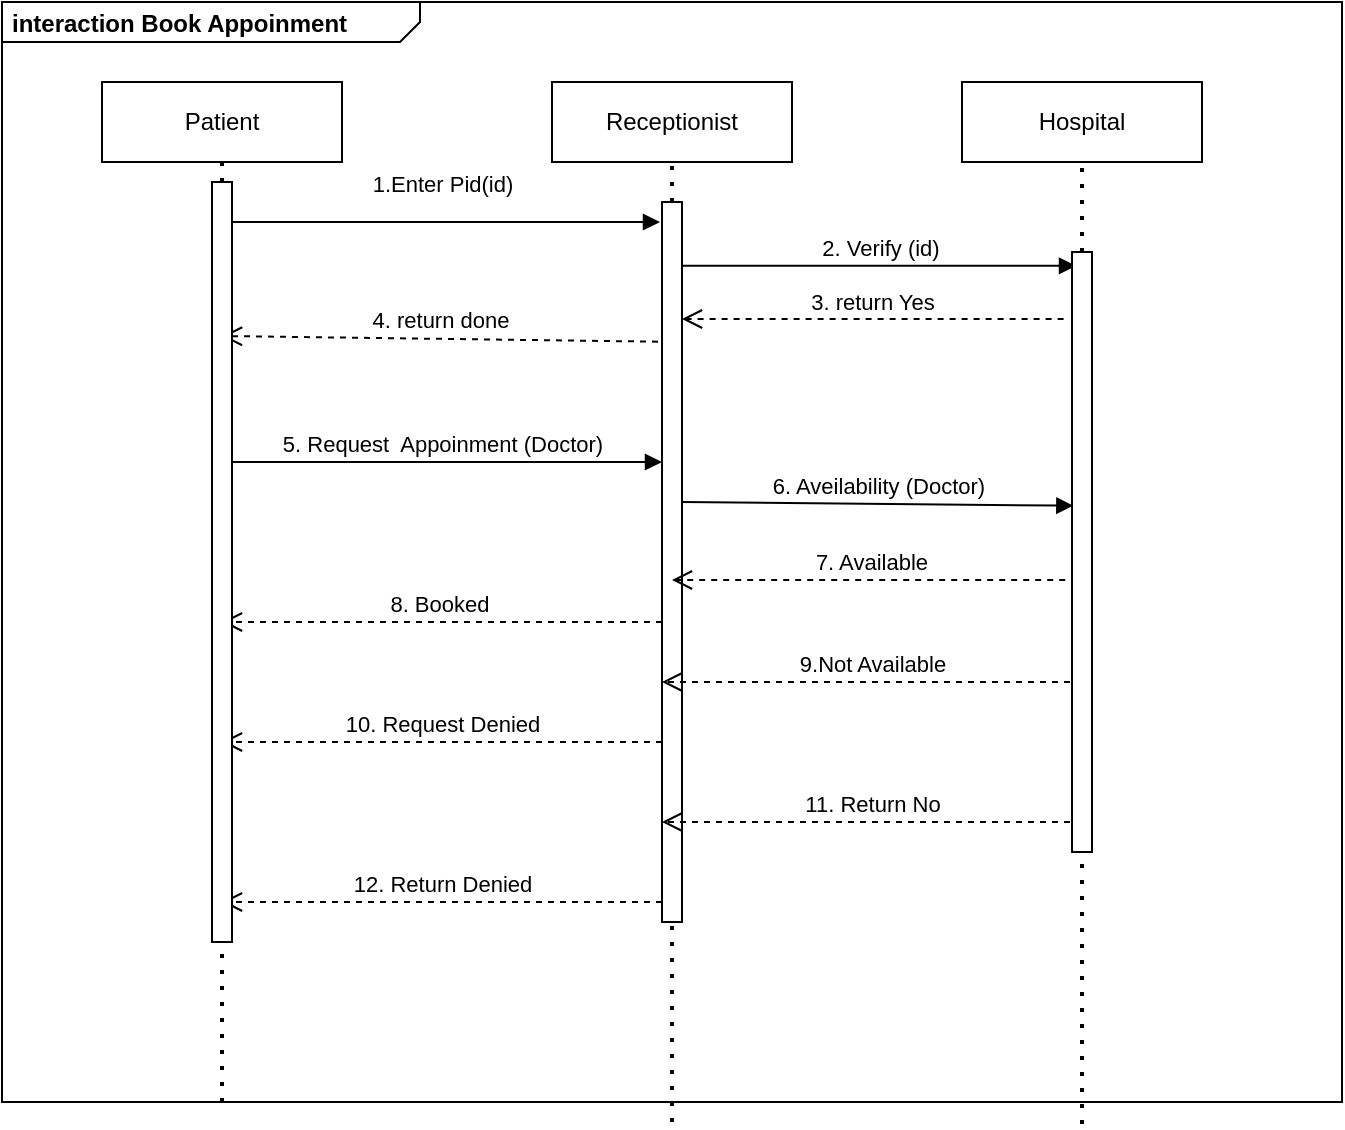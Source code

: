 <mxfile version="13.9.9" type="device"><diagram id="ErDpSiyMXOrApGhHNBfl" name="Page-1"><mxGraphModel dx="852" dy="1594" grid="1" gridSize="10" guides="1" tooltips="1" connect="1" arrows="1" fold="1" page="1" pageScale="1" pageWidth="850" pageHeight="1100" math="0" shadow="0"><root><mxCell id="0"/><mxCell id="1" parent="0"/><mxCell id="p2AH0NWXigGVfppXBudp-5" value="&lt;p style=&quot;margin: 0px ; margin-top: 4px ; margin-left: 5px ; text-align: left&quot;&gt;&lt;b&gt;interaction Book Appoinment&amp;nbsp;&lt;/b&gt;&lt;/p&gt;" style="html=1;shape=mxgraph.sysml.package;overflow=fill;labelX=209.2;align=left;spacingLeft=5;verticalAlign=top;spacingTop=-3;" parent="1" vertex="1"><mxGeometry x="90" y="-90" width="670" height="550" as="geometry"/></mxCell><mxCell id="p2AH0NWXigGVfppXBudp-6" value="Patient" style="rounded=0;whiteSpace=wrap;html=1;" parent="1" vertex="1"><mxGeometry x="140" y="-50" width="120" height="40" as="geometry"/></mxCell><mxCell id="p2AH0NWXigGVfppXBudp-7" value="Hospital" style="rounded=0;whiteSpace=wrap;html=1;" parent="1" vertex="1"><mxGeometry x="570" y="-50" width="120" height="40" as="geometry"/></mxCell><mxCell id="p2AH0NWXigGVfppXBudp-8" value="Receptionist" style="rounded=0;whiteSpace=wrap;html=1;" parent="1" vertex="1"><mxGeometry x="365" y="-50" width="120" height="40" as="geometry"/></mxCell><mxCell id="p2AH0NWXigGVfppXBudp-11" value="" style="endArrow=none;dashed=1;html=1;dashPattern=1 3;strokeWidth=2;entryX=0.5;entryY=1;entryDx=0;entryDy=0;" parent="1" source="fFeXgZIQacXwoWHzA6tJ-6" target="p2AH0NWXigGVfppXBudp-7" edge="1"><mxGeometry width="50" height="50" relative="1" as="geometry"><mxPoint x="630" y="155" as="sourcePoint"/><mxPoint x="550" y="100" as="targetPoint"/></mxGeometry></mxCell><mxCell id="p2AH0NWXigGVfppXBudp-12" value="" style="endArrow=none;dashed=1;html=1;dashPattern=1 3;strokeWidth=2;entryX=0.5;entryY=1;entryDx=0;entryDy=0;" parent="1" source="p2AH0NWXigGVfppXBudp-14" target="p2AH0NWXigGVfppXBudp-8" edge="1"><mxGeometry width="50" height="50" relative="1" as="geometry"><mxPoint x="425" y="470" as="sourcePoint"/><mxPoint x="550" y="190" as="targetPoint"/></mxGeometry></mxCell><mxCell id="p2AH0NWXigGVfppXBudp-13" value="" style="endArrow=none;dashed=1;html=1;dashPattern=1 3;strokeWidth=2;entryX=0.5;entryY=1;entryDx=0;entryDy=0;" parent="1" target="p2AH0NWXigGVfppXBudp-6" edge="1" source="fFeXgZIQacXwoWHzA6tJ-2"><mxGeometry width="50" height="50" relative="1" as="geometry"><mxPoint x="200" y="460" as="sourcePoint"/><mxPoint x="550" y="190" as="targetPoint"/></mxGeometry></mxCell><mxCell id="p2AH0NWXigGVfppXBudp-15" value="1.Enter Pid(id)" style="html=1;verticalAlign=bottom;endArrow=block;" parent="1" edge="1"><mxGeometry y="10" relative="1" as="geometry"><mxPoint x="200" y="20" as="sourcePoint"/><mxPoint as="offset"/><mxPoint x="419" y="20" as="targetPoint"/></mxGeometry></mxCell><mxCell id="p2AH0NWXigGVfppXBudp-16" value="4. return done" style="html=1;verticalAlign=bottom;endArrow=open;dashed=1;endSize=8;exitX=-0.2;exitY=0.194;exitDx=0;exitDy=0;exitPerimeter=0;" parent="1" source="p2AH0NWXigGVfppXBudp-14" edge="1"><mxGeometry relative="1" as="geometry"><mxPoint x="200" y="77" as="targetPoint"/></mxGeometry></mxCell><mxCell id="p2AH0NWXigGVfppXBudp-14" value="" style="html=1;points=[];perimeter=orthogonalPerimeter;" parent="1" vertex="1"><mxGeometry x="420" y="10" width="10" height="360" as="geometry"/></mxCell><mxCell id="p2AH0NWXigGVfppXBudp-17" value="" style="endArrow=none;dashed=1;html=1;dashPattern=1 3;strokeWidth=2;entryX=0.5;entryY=1;entryDx=0;entryDy=0;" parent="1" target="p2AH0NWXigGVfppXBudp-14" edge="1"><mxGeometry width="50" height="50" relative="1" as="geometry"><mxPoint x="425" y="470" as="sourcePoint"/><mxPoint x="425" as="targetPoint"/></mxGeometry></mxCell><mxCell id="p2AH0NWXigGVfppXBudp-20" value="2. Verify (id)" style="html=1;verticalAlign=bottom;endArrow=block;entryX=0.2;entryY=0.023;entryDx=0;entryDy=0;entryPerimeter=0;" parent="1" source="p2AH0NWXigGVfppXBudp-14" target="fFeXgZIQacXwoWHzA6tJ-6" edge="1"><mxGeometry relative="1" as="geometry"><mxPoint x="560" y="-123.44" as="sourcePoint"/><mxPoint x="620.8" y="40" as="targetPoint"/></mxGeometry></mxCell><mxCell id="p2AH0NWXigGVfppXBudp-21" value="3. return Yes" style="html=1;verticalAlign=bottom;endArrow=open;dashed=1;endSize=8;exitX=0;exitY=0.95;" parent="1" target="p2AH0NWXigGVfppXBudp-14" edge="1"><mxGeometry relative="1" as="geometry"><mxPoint x="560.8" y="-60" as="targetPoint"/><mxPoint x="620.8" y="68.5" as="sourcePoint"/></mxGeometry></mxCell><mxCell id="p2AH0NWXigGVfppXBudp-26" value="" style="endArrow=none;dashed=1;html=1;dashPattern=1 3;strokeWidth=2;entryX=0.5;entryY=1;entryDx=0;entryDy=0;" parent="1" edge="1"><mxGeometry width="50" height="50" relative="1" as="geometry"><mxPoint x="630" y="471" as="sourcePoint"/><mxPoint x="630" y="200" as="targetPoint"/></mxGeometry></mxCell><mxCell id="p2AH0NWXigGVfppXBudp-27" value="7. Available&amp;nbsp;" style="html=1;verticalAlign=bottom;endArrow=open;dashed=1;endSize=8;exitX=0.26;exitY=0.978;exitDx=0;exitDy=0;exitPerimeter=0;" parent="1" edge="1"><mxGeometry relative="1" as="geometry"><mxPoint x="627.6" y="199.01" as="sourcePoint"/><mxPoint x="425" y="199" as="targetPoint"/></mxGeometry></mxCell><mxCell id="p2AH0NWXigGVfppXBudp-28" value="8. Booked&amp;nbsp;" style="html=1;verticalAlign=bottom;endArrow=open;dashed=1;endSize=8;" parent="1" edge="1"><mxGeometry relative="1" as="geometry"><mxPoint x="420" y="220" as="sourcePoint"/><mxPoint x="200" y="220" as="targetPoint"/></mxGeometry></mxCell><mxCell id="p2AH0NWXigGVfppXBudp-29" value="9.Not Available" style="html=1;verticalAlign=bottom;endArrow=open;dashed=1;endSize=8;" parent="1" edge="1"><mxGeometry relative="1" as="geometry"><mxPoint x="630" y="250" as="sourcePoint"/><mxPoint x="420" y="250" as="targetPoint"/></mxGeometry></mxCell><mxCell id="p2AH0NWXigGVfppXBudp-30" value="10. Request Denied" style="html=1;verticalAlign=bottom;endArrow=open;dashed=1;endSize=8;" parent="1" edge="1"><mxGeometry relative="1" as="geometry"><mxPoint x="420" y="280" as="sourcePoint"/><mxPoint x="200" y="280" as="targetPoint"/></mxGeometry></mxCell><mxCell id="p2AH0NWXigGVfppXBudp-31" value="11. Return No" style="html=1;verticalAlign=bottom;endArrow=open;dashed=1;endSize=8;" parent="1" edge="1"><mxGeometry relative="1" as="geometry"><mxPoint x="630" y="320" as="sourcePoint"/><mxPoint x="420" y="320" as="targetPoint"/></mxGeometry></mxCell><mxCell id="p2AH0NWXigGVfppXBudp-32" value="12. Return Denied" style="html=1;verticalAlign=bottom;endArrow=open;dashed=1;endSize=8;" parent="1" edge="1"><mxGeometry relative="1" as="geometry"><mxPoint x="420" y="360" as="sourcePoint"/><mxPoint x="200" y="360" as="targetPoint"/></mxGeometry></mxCell><mxCell id="V4YepAtlQVhNEgE_bbZg-1" value="5. Request&amp;nbsp; Appoinment (Doctor)" style="html=1;verticalAlign=bottom;endArrow=block;" parent="1" edge="1"><mxGeometry width="80" relative="1" as="geometry"><mxPoint x="200" y="140" as="sourcePoint"/><mxPoint x="420" y="140" as="targetPoint"/></mxGeometry></mxCell><mxCell id="V4YepAtlQVhNEgE_bbZg-3" value="6. Aveilability (Doctor)" style="html=1;verticalAlign=bottom;endArrow=block;entryX=0.067;entryY=0.152;entryDx=0;entryDy=0;entryPerimeter=0;" parent="1" edge="1"><mxGeometry width="80" relative="1" as="geometry"><mxPoint x="430" y="160" as="sourcePoint"/><mxPoint x="625.67" y="161.84" as="targetPoint"/></mxGeometry></mxCell><mxCell id="fFeXgZIQacXwoWHzA6tJ-2" value="" style="html=1;points=[];perimeter=orthogonalPerimeter;" vertex="1" parent="1"><mxGeometry x="195" width="10" height="380" as="geometry"/></mxCell><mxCell id="fFeXgZIQacXwoWHzA6tJ-3" value="" style="endArrow=none;dashed=1;html=1;dashPattern=1 3;strokeWidth=2;entryX=0.5;entryY=1;entryDx=0;entryDy=0;" edge="1" parent="1" target="fFeXgZIQacXwoWHzA6tJ-2"><mxGeometry width="50" height="50" relative="1" as="geometry"><mxPoint x="200" y="460" as="sourcePoint"/><mxPoint x="200" y="-10" as="targetPoint"/></mxGeometry></mxCell><mxCell id="fFeXgZIQacXwoWHzA6tJ-6" value="" style="html=1;points=[];perimeter=orthogonalPerimeter;" vertex="1" parent="1"><mxGeometry x="625" y="35" width="10" height="300" as="geometry"/></mxCell></root></mxGraphModel></diagram></mxfile>